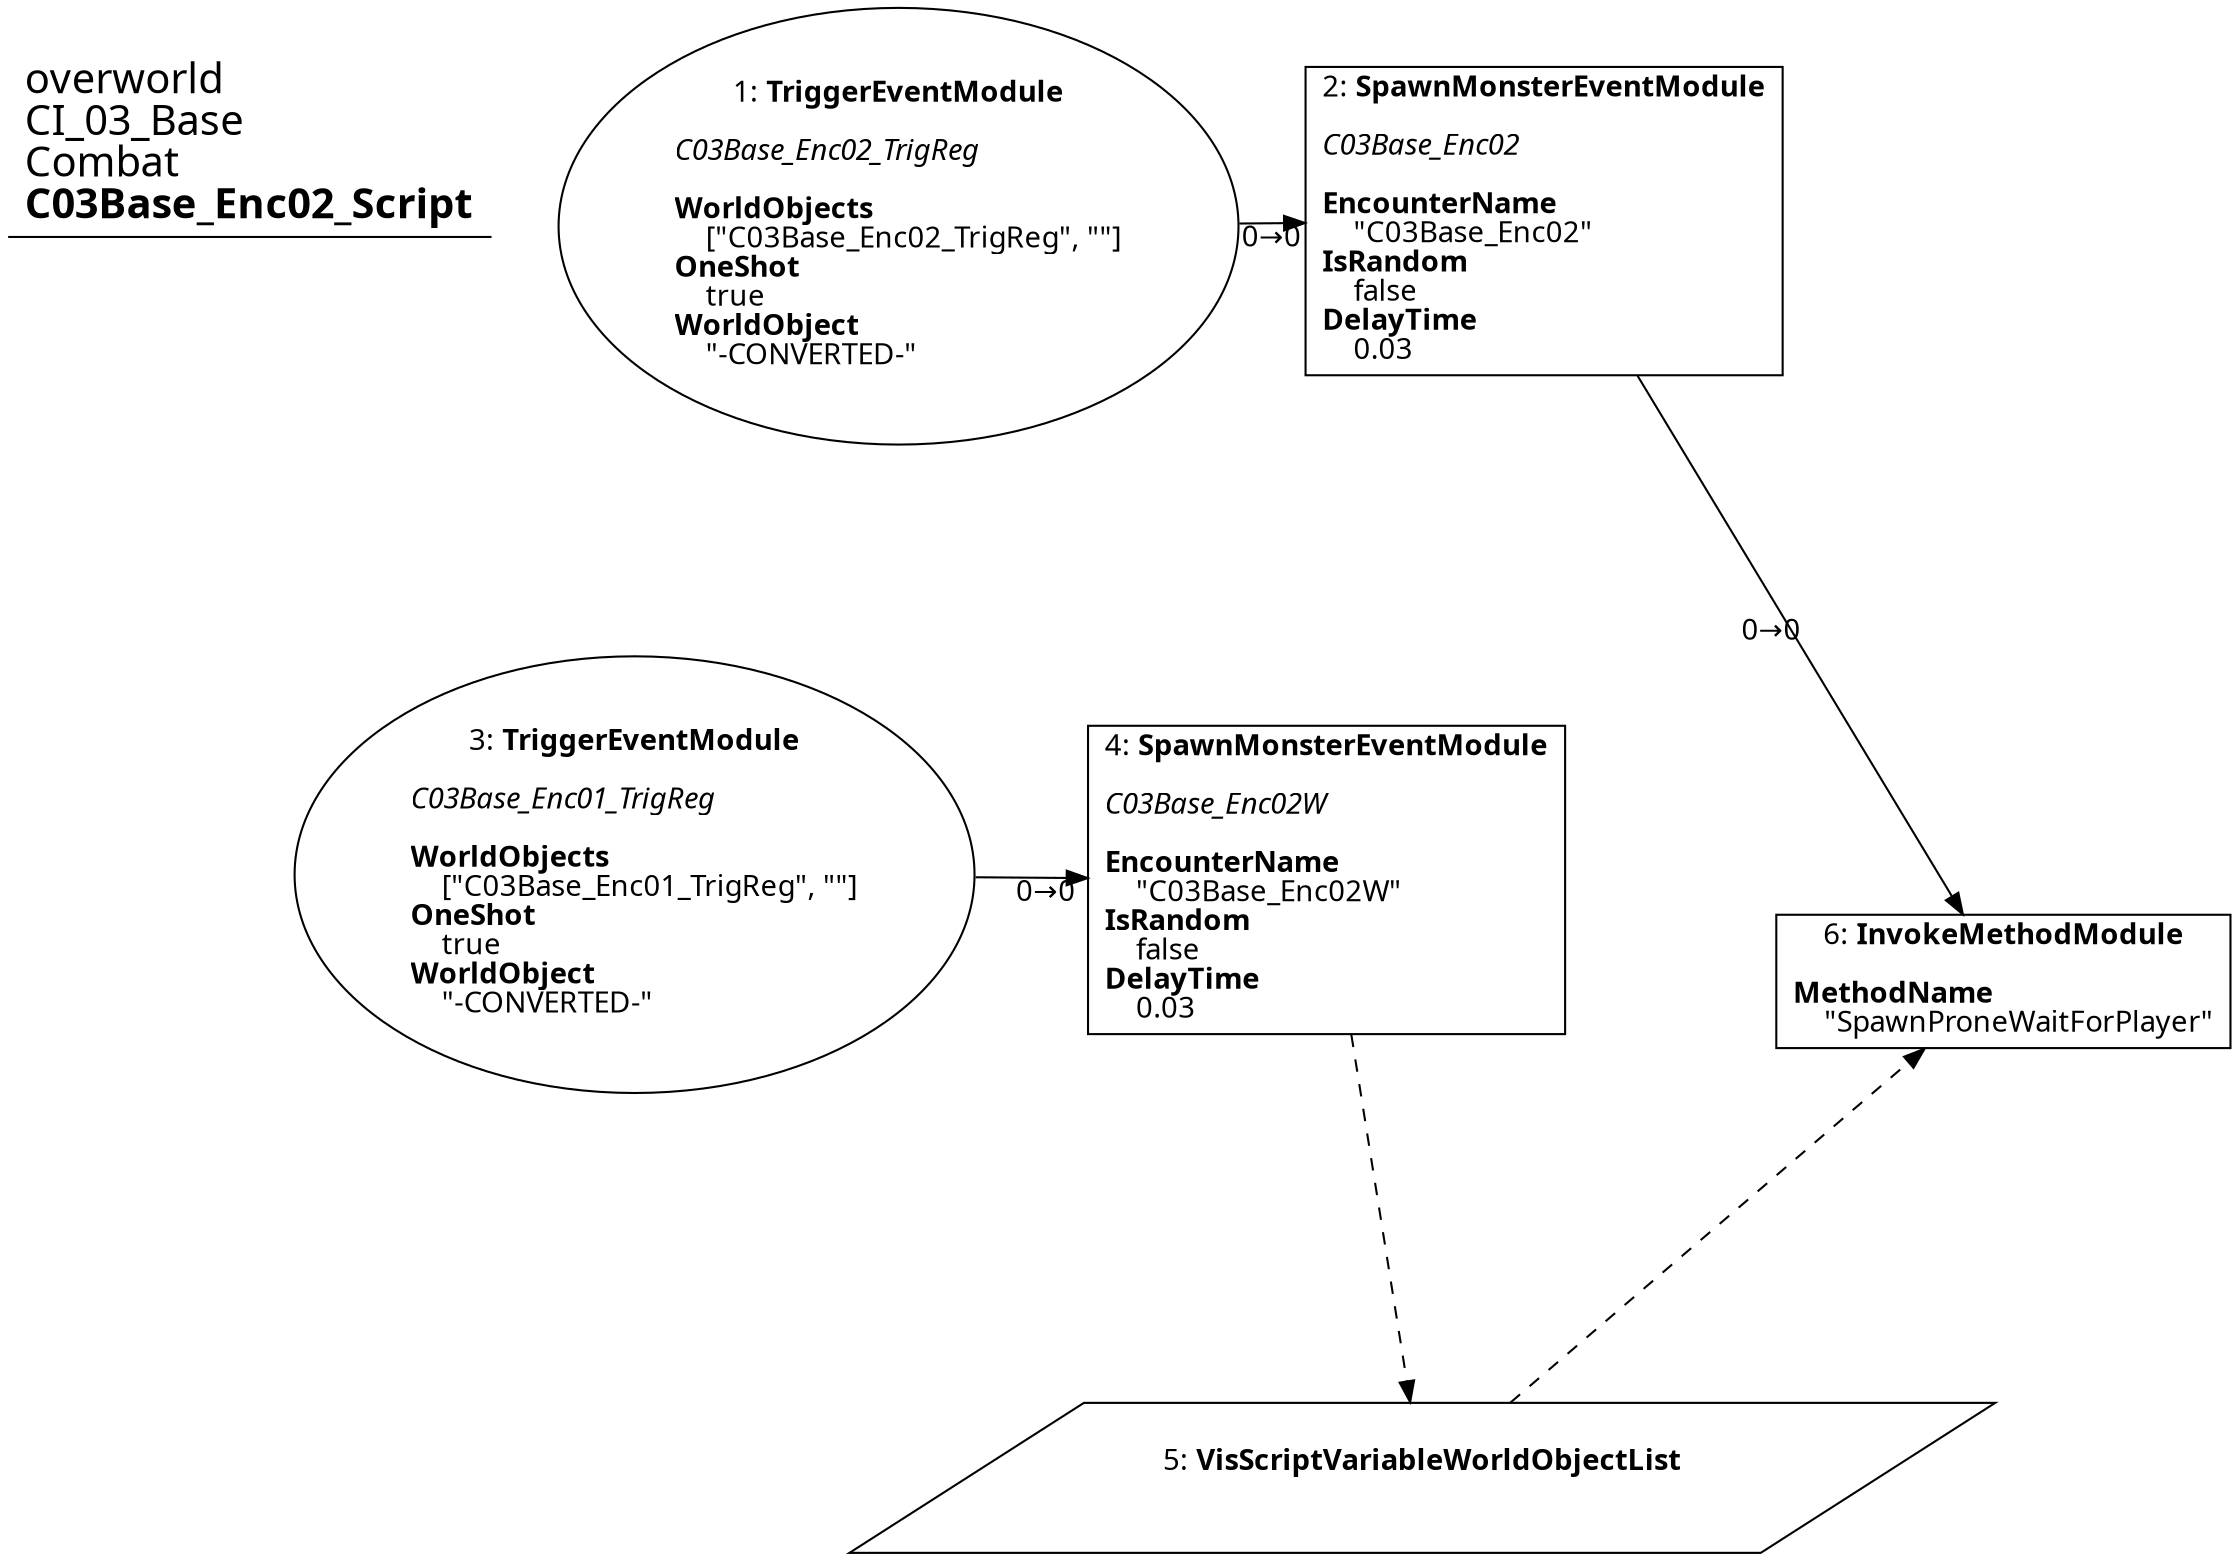 digraph {
    layout = fdp;
    overlap = prism;
    sep = "+16";
    splines = spline;

    node [ shape = box ];

    graph [ fontname = "Segoe UI" ];
    node [ fontname = "Segoe UI" ];
    edge [ fontname = "Segoe UI" ];

    1 [ label = <1: <b>TriggerEventModule</b><br/><br/><i>C03Base_Enc02_TrigReg<br align="left"/></i><br align="left"/><b>WorldObjects</b><br align="left"/>    [&quot;C03Base_Enc02_TrigReg&quot;, &quot;&quot;]<br align="left"/><b>OneShot</b><br align="left"/>    true<br align="left"/><b>WorldObject</b><br align="left"/>    &quot;-CONVERTED-&quot;<br align="left"/>> ];
    1 [ shape = oval ]
    1 [ pos = "0.16900001,-0.14500001!" ];
    1 -> 2 [ label = "0→0" ];

    2 [ label = <2: <b>SpawnMonsterEventModule</b><br/><br/><i>C03Base_Enc02<br align="left"/></i><br align="left"/><b>EncounterName</b><br align="left"/>    &quot;C03Base_Enc02&quot;<br align="left"/><b>IsRandom</b><br align="left"/>    false<br align="left"/><b>DelayTime</b><br align="left"/>    0.03<br align="left"/>> ];
    2 [ pos = "0.455,-0.14500001!" ];
    2 -> 6 [ label = "0→0" ];

    3 [ label = <3: <b>TriggerEventModule</b><br/><br/><i>C03Base_Enc01_TrigReg<br align="left"/></i><br align="left"/><b>WorldObjects</b><br align="left"/>    [&quot;C03Base_Enc01_TrigReg&quot;, &quot;&quot;]<br align="left"/><b>OneShot</b><br align="left"/>    true<br align="left"/><b>WorldObject</b><br align="left"/>    &quot;-CONVERTED-&quot;<br align="left"/>> ];
    3 [ shape = oval ]
    3 [ pos = "0.162,-0.45000002!" ];
    3 -> 4 [ label = "0→0" ];

    4 [ label = <4: <b>SpawnMonsterEventModule</b><br/><br/><i>C03Base_Enc02W<br align="left"/></i><br align="left"/><b>EncounterName</b><br align="left"/>    &quot;C03Base_Enc02W&quot;<br align="left"/><b>IsRandom</b><br align="left"/>    false<br align="left"/><b>DelayTime</b><br align="left"/>    0.03<br align="left"/>> ];
    4 [ pos = "0.448,-0.45000002!" ];
    4 -> 5 [ style = dashed ];

    5 [ label = <5: <b>VisScriptVariableWorldObjectList</b><br/><br/>> ];
    5 [ shape = parallelogram ]
    5 [ pos = "0.50600004,-0.72!" ];

    6 [ label = <6: <b>InvokeMethodModule</b><br/><br/><b>MethodName</b><br align="left"/>    &quot;SpawnProneWaitForPlayer&quot;<br align="left"/>> ];
    6 [ pos = "0.76600003,-0.497!" ];
    5 -> 6 [ style = dashed ];

    title [ pos = "0.16100001,-0.14400001!" ];
    title [ shape = underline ];
    title [ label = <<font point-size="20">overworld<br align="left"/>CI_03_Base<br align="left"/>Combat<br align="left"/><b>C03Base_Enc02_Script</b><br align="left"/></font>> ];
}
